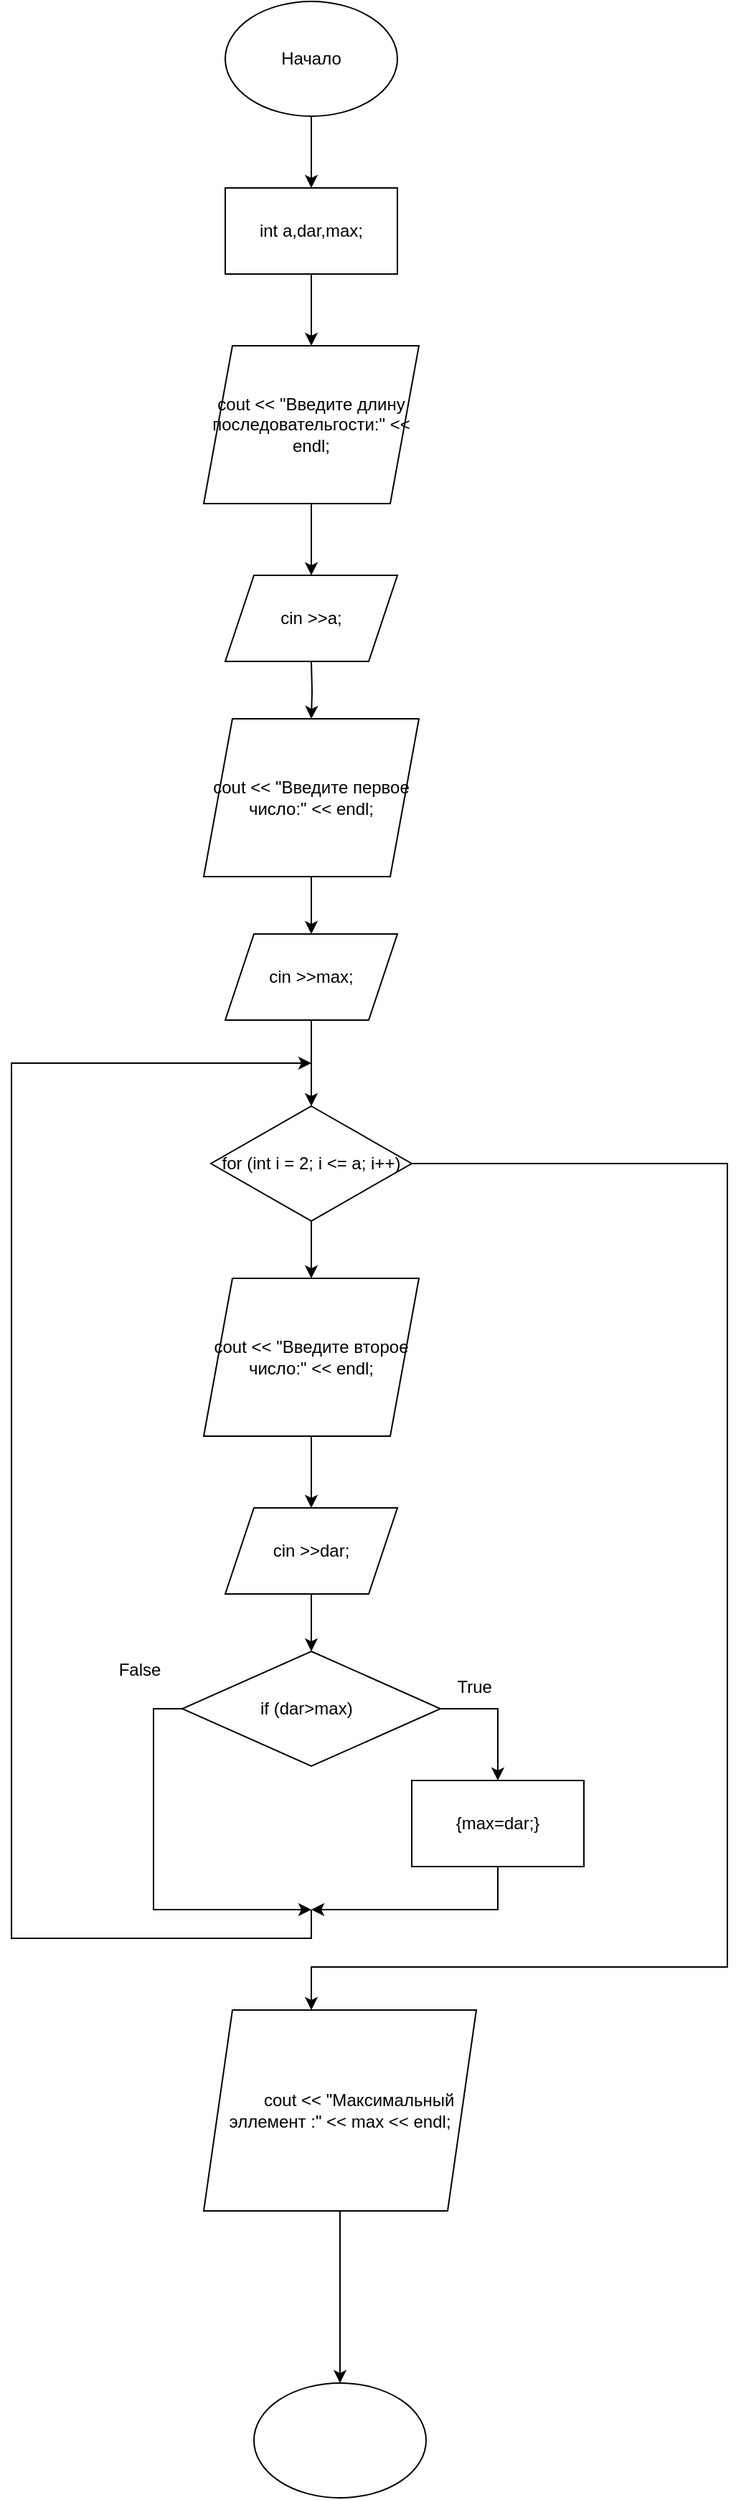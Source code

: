 <mxfile version="24.7.17">
  <diagram name="Страница — 1" id="thcCYzqQfOK41LyKQRxY">
    <mxGraphModel dx="812" dy="441" grid="1" gridSize="10" guides="1" tooltips="1" connect="1" arrows="1" fold="1" page="1" pageScale="1" pageWidth="827" pageHeight="1169" math="0" shadow="0">
      <root>
        <mxCell id="0" />
        <mxCell id="1" parent="0" />
        <mxCell id="AV6uibreEmdL5QUzjfC2-8" style="edgeStyle=orthogonalEdgeStyle;rounded=0;orthogonalLoop=1;jettySize=auto;html=1;exitX=0.5;exitY=1;exitDx=0;exitDy=0;entryX=0.5;entryY=0;entryDx=0;entryDy=0;" parent="1" source="AV6uibreEmdL5QUzjfC2-1" target="AV6uibreEmdL5QUzjfC2-4" edge="1">
          <mxGeometry relative="1" as="geometry" />
        </mxCell>
        <mxCell id="AV6uibreEmdL5QUzjfC2-1" value="int a,dar,max;" style="rounded=0;whiteSpace=wrap;html=1;" parent="1" vertex="1">
          <mxGeometry x="250" y="170" width="120" height="60" as="geometry" />
        </mxCell>
        <mxCell id="AV6uibreEmdL5QUzjfC2-11" style="edgeStyle=orthogonalEdgeStyle;rounded=0;orthogonalLoop=1;jettySize=auto;html=1;exitX=0.5;exitY=1;exitDx=0;exitDy=0;entryX=0.5;entryY=0;entryDx=0;entryDy=0;" parent="1" target="AV6uibreEmdL5QUzjfC2-10" edge="1">
          <mxGeometry relative="1" as="geometry">
            <mxPoint x="310" y="500" as="sourcePoint" />
          </mxGeometry>
        </mxCell>
        <mxCell id="AV6uibreEmdL5QUzjfC2-9" style="edgeStyle=orthogonalEdgeStyle;rounded=0;orthogonalLoop=1;jettySize=auto;html=1;exitX=0.5;exitY=1;exitDx=0;exitDy=0;entryX=0.5;entryY=0;entryDx=0;entryDy=0;" parent="1" source="AV6uibreEmdL5QUzjfC2-4" edge="1">
          <mxGeometry relative="1" as="geometry">
            <mxPoint x="310" y="440" as="targetPoint" />
          </mxGeometry>
        </mxCell>
        <mxCell id="AV6uibreEmdL5QUzjfC2-4" value="cout &amp;lt;&amp;lt; &quot;Введите длину последовательгости:&quot; &amp;lt;&amp;lt; endl;" style="shape=parallelogram;perimeter=parallelogramPerimeter;whiteSpace=wrap;html=1;fixedSize=1;" parent="1" vertex="1">
          <mxGeometry x="235" y="280" width="150" height="110" as="geometry" />
        </mxCell>
        <mxCell id="AV6uibreEmdL5QUzjfC2-7" style="edgeStyle=orthogonalEdgeStyle;rounded=0;orthogonalLoop=1;jettySize=auto;html=1;exitX=0.5;exitY=1;exitDx=0;exitDy=0;entryX=0.5;entryY=0;entryDx=0;entryDy=0;" parent="1" source="AV6uibreEmdL5QUzjfC2-6" target="AV6uibreEmdL5QUzjfC2-1" edge="1">
          <mxGeometry relative="1" as="geometry" />
        </mxCell>
        <mxCell id="AV6uibreEmdL5QUzjfC2-6" value="Начало" style="ellipse;whiteSpace=wrap;html=1;" parent="1" vertex="1">
          <mxGeometry x="250" y="40" width="120" height="80" as="geometry" />
        </mxCell>
        <mxCell id="AV6uibreEmdL5QUzjfC2-15" style="edgeStyle=orthogonalEdgeStyle;rounded=0;orthogonalLoop=1;jettySize=auto;html=1;exitX=0.5;exitY=1;exitDx=0;exitDy=0;entryX=0.5;entryY=0;entryDx=0;entryDy=0;" parent="1" source="AV6uibreEmdL5QUzjfC2-10" target="AV6uibreEmdL5QUzjfC2-13" edge="1">
          <mxGeometry relative="1" as="geometry" />
        </mxCell>
        <mxCell id="AV6uibreEmdL5QUzjfC2-10" value="cout &amp;lt;&amp;lt; &quot;Введите первое число:&quot; &amp;lt;&amp;lt; endl;" style="shape=parallelogram;perimeter=parallelogramPerimeter;whiteSpace=wrap;html=1;fixedSize=1;" parent="1" vertex="1">
          <mxGeometry x="235" y="540" width="150" height="110" as="geometry" />
        </mxCell>
        <mxCell id="AV6uibreEmdL5QUzjfC2-12" value="cin &amp;gt;&amp;gt;a;" style="shape=parallelogram;perimeter=parallelogramPerimeter;whiteSpace=wrap;html=1;fixedSize=1;" parent="1" vertex="1">
          <mxGeometry x="250" y="440" width="120" height="60" as="geometry" />
        </mxCell>
        <mxCell id="AV6uibreEmdL5QUzjfC2-17" style="edgeStyle=orthogonalEdgeStyle;rounded=0;orthogonalLoop=1;jettySize=auto;html=1;exitX=0.5;exitY=1;exitDx=0;exitDy=0;" parent="1" source="AV6uibreEmdL5QUzjfC2-13" target="AV6uibreEmdL5QUzjfC2-16" edge="1">
          <mxGeometry relative="1" as="geometry" />
        </mxCell>
        <mxCell id="AV6uibreEmdL5QUzjfC2-13" value="cin &amp;gt;&amp;gt;max;" style="shape=parallelogram;perimeter=parallelogramPerimeter;whiteSpace=wrap;html=1;fixedSize=1;" parent="1" vertex="1">
          <mxGeometry x="250" y="690" width="120" height="60" as="geometry" />
        </mxCell>
        <mxCell id="AV6uibreEmdL5QUzjfC2-19" style="edgeStyle=orthogonalEdgeStyle;rounded=0;orthogonalLoop=1;jettySize=auto;html=1;exitX=0.5;exitY=1;exitDx=0;exitDy=0;entryX=0.5;entryY=0;entryDx=0;entryDy=0;" parent="1" source="AV6uibreEmdL5QUzjfC2-16" target="AV6uibreEmdL5QUzjfC2-18" edge="1">
          <mxGeometry relative="1" as="geometry" />
        </mxCell>
        <mxCell id="AV6uibreEmdL5QUzjfC2-23" style="edgeStyle=orthogonalEdgeStyle;rounded=0;orthogonalLoop=1;jettySize=auto;html=1;exitX=1;exitY=0.5;exitDx=0;exitDy=0;" parent="1" source="AV6uibreEmdL5QUzjfC2-16" target="AV6uibreEmdL5QUzjfC2-22" edge="1">
          <mxGeometry relative="1" as="geometry">
            <mxPoint x="290" y="1230" as="targetPoint" />
            <Array as="points">
              <mxPoint x="600" y="850" />
              <mxPoint x="600" y="1410" />
              <mxPoint x="310" y="1410" />
            </Array>
          </mxGeometry>
        </mxCell>
        <mxCell id="AV6uibreEmdL5QUzjfC2-16" value="for (int i = 2; i &amp;lt;= a; i++)" style="rhombus;whiteSpace=wrap;html=1;" parent="1" vertex="1">
          <mxGeometry x="240" y="810" width="140" height="80" as="geometry" />
        </mxCell>
        <mxCell id="AV6uibreEmdL5QUzjfC2-21" style="edgeStyle=orthogonalEdgeStyle;rounded=0;orthogonalLoop=1;jettySize=auto;html=1;exitX=0.5;exitY=1;exitDx=0;exitDy=0;entryX=0.5;entryY=0;entryDx=0;entryDy=0;" parent="1" source="AV6uibreEmdL5QUzjfC2-18" target="AV6uibreEmdL5QUzjfC2-20" edge="1">
          <mxGeometry relative="1" as="geometry" />
        </mxCell>
        <mxCell id="AV6uibreEmdL5QUzjfC2-18" value="cout &amp;lt;&amp;lt; &quot;Введите второе число:&quot; &amp;lt;&amp;lt; endl;" style="shape=parallelogram;perimeter=parallelogramPerimeter;whiteSpace=wrap;html=1;fixedSize=1;" parent="1" vertex="1">
          <mxGeometry x="235" y="930" width="150" height="110" as="geometry" />
        </mxCell>
        <mxCell id="687K-7oFXCw2wXZ48brK-3" style="edgeStyle=orthogonalEdgeStyle;rounded=0;orthogonalLoop=1;jettySize=auto;html=1;exitX=0.5;exitY=1;exitDx=0;exitDy=0;entryX=0.5;entryY=0;entryDx=0;entryDy=0;" edge="1" parent="1" source="AV6uibreEmdL5QUzjfC2-20" target="687K-7oFXCw2wXZ48brK-1">
          <mxGeometry relative="1" as="geometry" />
        </mxCell>
        <mxCell id="AV6uibreEmdL5QUzjfC2-20" value="cin &amp;gt;&amp;gt;dar;" style="shape=parallelogram;perimeter=parallelogramPerimeter;whiteSpace=wrap;html=1;fixedSize=1;" parent="1" vertex="1">
          <mxGeometry x="250" y="1090" width="120" height="60" as="geometry" />
        </mxCell>
        <mxCell id="AV6uibreEmdL5QUzjfC2-25" style="edgeStyle=orthogonalEdgeStyle;rounded=0;orthogonalLoop=1;jettySize=auto;html=1;entryX=0.5;entryY=0;entryDx=0;entryDy=0;" parent="1" source="AV6uibreEmdL5QUzjfC2-22" target="AV6uibreEmdL5QUzjfC2-24" edge="1">
          <mxGeometry relative="1" as="geometry" />
        </mxCell>
        <mxCell id="AV6uibreEmdL5QUzjfC2-22" value="&lt;div&gt;&lt;span style=&quot;white-space: normal;&quot;&gt;&lt;span style=&quot;white-space:pre&quot;&gt;&#x9;&lt;/span&gt;cout &amp;lt;&amp;lt; &quot;Максимальный эллемент :&quot; &amp;lt;&amp;lt; max &amp;lt;&amp;lt; endl;&lt;/span&gt;&lt;/div&gt;" style="shape=parallelogram;perimeter=parallelogramPerimeter;whiteSpace=wrap;html=1;fixedSize=1;" parent="1" vertex="1">
          <mxGeometry x="235" y="1440" width="190" height="140" as="geometry" />
        </mxCell>
        <mxCell id="AV6uibreEmdL5QUzjfC2-24" value="" style="ellipse;whiteSpace=wrap;html=1;" parent="1" vertex="1">
          <mxGeometry x="270" y="1700" width="120" height="80" as="geometry" />
        </mxCell>
        <mxCell id="687K-7oFXCw2wXZ48brK-5" style="edgeStyle=orthogonalEdgeStyle;rounded=0;orthogonalLoop=1;jettySize=auto;html=1;exitX=1;exitY=0.5;exitDx=0;exitDy=0;entryX=0.5;entryY=0;entryDx=0;entryDy=0;" edge="1" parent="1" source="687K-7oFXCw2wXZ48brK-1" target="687K-7oFXCw2wXZ48brK-4">
          <mxGeometry relative="1" as="geometry" />
        </mxCell>
        <mxCell id="687K-7oFXCw2wXZ48brK-10" style="edgeStyle=orthogonalEdgeStyle;rounded=0;orthogonalLoop=1;jettySize=auto;html=1;exitX=0;exitY=0.5;exitDx=0;exitDy=0;" edge="1" parent="1" source="687K-7oFXCw2wXZ48brK-1">
          <mxGeometry relative="1" as="geometry">
            <mxPoint x="310" y="1370" as="targetPoint" />
            <Array as="points">
              <mxPoint x="200" y="1230" />
              <mxPoint x="200" y="1370" />
              <mxPoint x="290" y="1370" />
            </Array>
          </mxGeometry>
        </mxCell>
        <mxCell id="687K-7oFXCw2wXZ48brK-13" style="edgeStyle=orthogonalEdgeStyle;rounded=0;orthogonalLoop=1;jettySize=auto;html=1;" edge="1" parent="1">
          <mxGeometry relative="1" as="geometry">
            <mxPoint x="310" y="780" as="targetPoint" />
            <mxPoint x="310" y="1370" as="sourcePoint" />
            <Array as="points">
              <mxPoint x="310" y="1390" />
              <mxPoint x="101" y="1390" />
            </Array>
          </mxGeometry>
        </mxCell>
        <mxCell id="687K-7oFXCw2wXZ48brK-1" value="if (dar&amp;gt;max)&amp;nbsp;&amp;nbsp;" style="rhombus;whiteSpace=wrap;html=1;" vertex="1" parent="1">
          <mxGeometry x="220" y="1190" width="180" height="80" as="geometry" />
        </mxCell>
        <mxCell id="687K-7oFXCw2wXZ48brK-11" style="edgeStyle=orthogonalEdgeStyle;rounded=0;orthogonalLoop=1;jettySize=auto;html=1;exitX=0.5;exitY=1;exitDx=0;exitDy=0;" edge="1" parent="1" source="687K-7oFXCw2wXZ48brK-4">
          <mxGeometry relative="1" as="geometry">
            <mxPoint x="310" y="1370" as="targetPoint" />
            <Array as="points">
              <mxPoint x="440" y="1370" />
            </Array>
          </mxGeometry>
        </mxCell>
        <mxCell id="687K-7oFXCw2wXZ48brK-4" value="{max=dar;}" style="rounded=0;whiteSpace=wrap;html=1;" vertex="1" parent="1">
          <mxGeometry x="380" y="1280" width="120" height="60" as="geometry" />
        </mxCell>
        <mxCell id="687K-7oFXCw2wXZ48brK-6" value="True&amp;nbsp;" style="text;html=1;align=center;verticalAlign=middle;resizable=0;points=[];autosize=1;strokeColor=none;fillColor=none;" vertex="1" parent="1">
          <mxGeometry x="400" y="1200" width="50" height="30" as="geometry" />
        </mxCell>
        <mxCell id="687K-7oFXCw2wXZ48brK-8" value="False" style="text;html=1;align=center;verticalAlign=middle;resizable=0;points=[];autosize=1;strokeColor=none;fillColor=none;" vertex="1" parent="1">
          <mxGeometry x="165" y="1188" width="50" height="30" as="geometry" />
        </mxCell>
      </root>
    </mxGraphModel>
  </diagram>
</mxfile>
